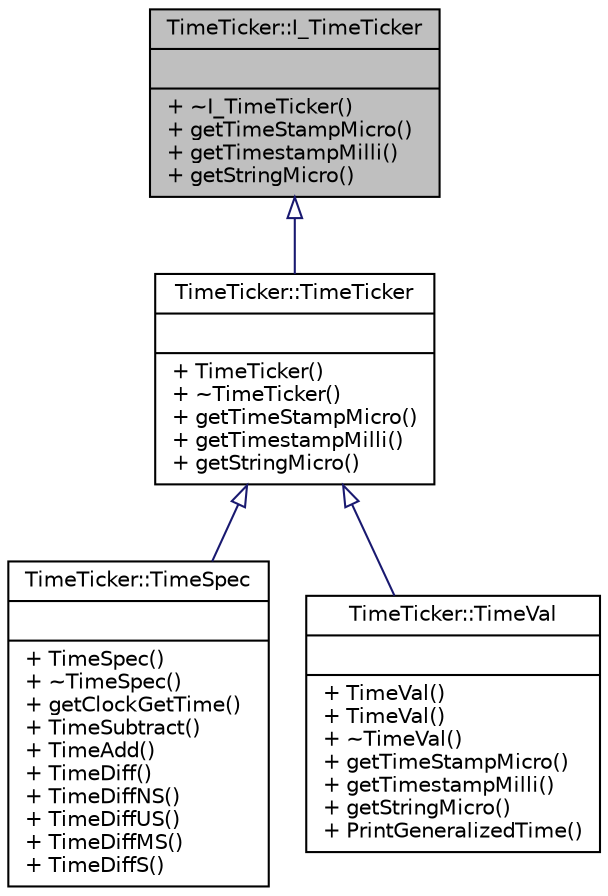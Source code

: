 digraph "TimeTicker::I_TimeTicker"
{
 // INTERACTIVE_SVG=YES
 // LATEX_PDF_SIZE
  edge [fontname="Helvetica",fontsize="10",labelfontname="Helvetica",labelfontsize="10"];
  node [fontname="Helvetica",fontsize="10",shape=record];
  Node0 [label="{TimeTicker::I_TimeTicker\n||+ ~I_TimeTicker()\l+ getTimeStampMicro()\l+ getTimestampMilli()\l+ getStringMicro()\l}",height=0.2,width=0.4,color="black", fillcolor="grey75", style="filled", fontcolor="black",tooltip=" "];
  Node0 -> Node1 [dir="back",color="midnightblue",fontsize="10",style="solid",arrowtail="onormal",fontname="Helvetica"];
  Node1 [label="{TimeTicker::TimeTicker\n||+ TimeTicker()\l+ ~TimeTicker()\l+ getTimeStampMicro()\l+ getTimestampMilli()\l+ getStringMicro()\l}",height=0.2,width=0.4,color="black", fillcolor="white", style="filled",URL="$dd/d36/classTimeTicker_1_1TimeTicker.html",tooltip=" "];
  Node1 -> Node2 [dir="back",color="midnightblue",fontsize="10",style="solid",arrowtail="onormal",fontname="Helvetica"];
  Node2 [label="{TimeTicker::TimeSpec\n||+ TimeSpec()\l+ ~TimeSpec()\l+ getClockGetTime()\l+ TimeSubtract()\l+ TimeAdd()\l+ TimeDiff()\l+ TimeDiffNS()\l+ TimeDiffUS()\l+ TimeDiffMS()\l+ TimeDiffS()\l}",height=0.2,width=0.4,color="black", fillcolor="white", style="filled",URL="$df/daf/classTimeTicker_1_1TimeSpec.html",tooltip=" "];
  Node1 -> Node3 [dir="back",color="midnightblue",fontsize="10",style="solid",arrowtail="onormal",fontname="Helvetica"];
  Node3 [label="{TimeTicker::TimeVal\n||+ TimeVal()\l+ TimeVal()\l+ ~TimeVal()\l+ getTimeStampMicro()\l+ getTimestampMilli()\l+ getStringMicro()\l+ PrintGeneralizedTime()\l}",height=0.2,width=0.4,color="black", fillcolor="white", style="filled",URL="$db/d63/classTimeTicker_1_1TimeVal.html",tooltip=" "];
}
